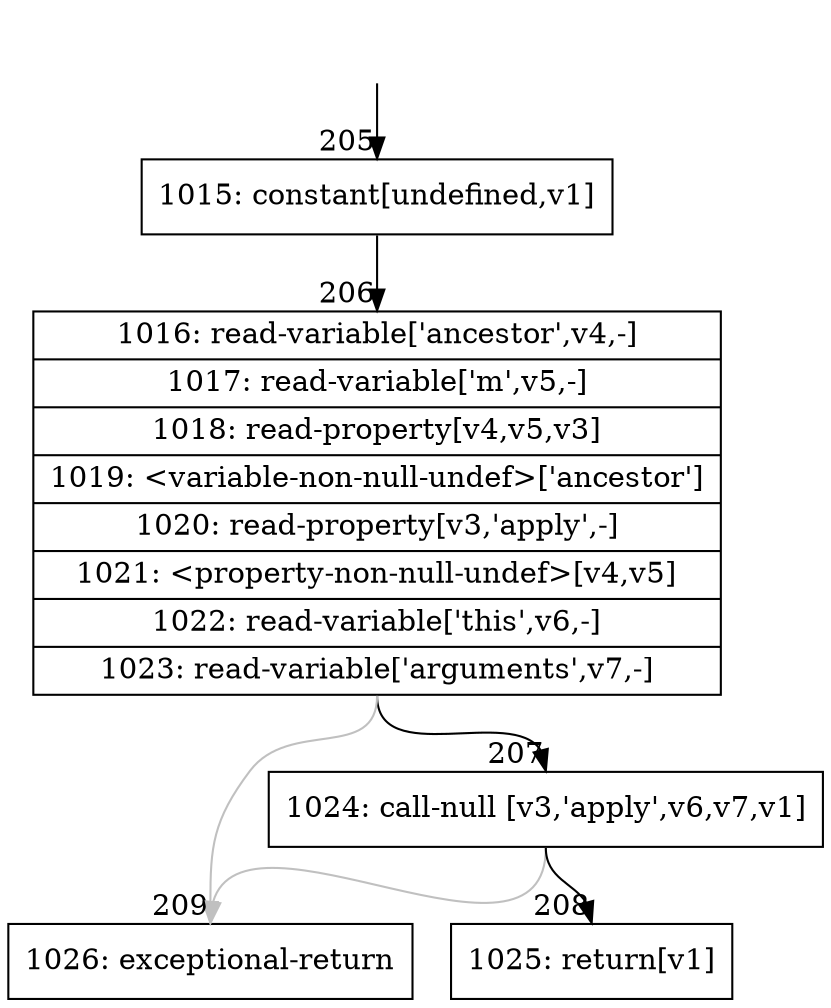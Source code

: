 digraph {
rankdir="TD"
BB_entry13[shape=none,label=""];
BB_entry13 -> BB205 [tailport=s, headport=n, headlabel="    205"]
BB205 [shape=record label="{1015: constant[undefined,v1]}" ] 
BB205 -> BB206 [tailport=s, headport=n, headlabel="      206"]
BB206 [shape=record label="{1016: read-variable['ancestor',v4,-]|1017: read-variable['m',v5,-]|1018: read-property[v4,v5,v3]|1019: \<variable-non-null-undef\>['ancestor']|1020: read-property[v3,'apply',-]|1021: \<property-non-null-undef\>[v4,v5]|1022: read-variable['this',v6,-]|1023: read-variable['arguments',v7,-]}" ] 
BB206 -> BB207 [tailport=s, headport=n, headlabel="      207"]
BB206 -> BB209 [tailport=s, headport=n, color=gray, headlabel="      209"]
BB207 [shape=record label="{1024: call-null [v3,'apply',v6,v7,v1]}" ] 
BB207 -> BB208 [tailport=s, headport=n, headlabel="      208"]
BB207 -> BB209 [tailport=s, headport=n, color=gray]
BB208 [shape=record label="{1025: return[v1]}" ] 
BB209 [shape=record label="{1026: exceptional-return}" ] 
//#$~ 120
}
